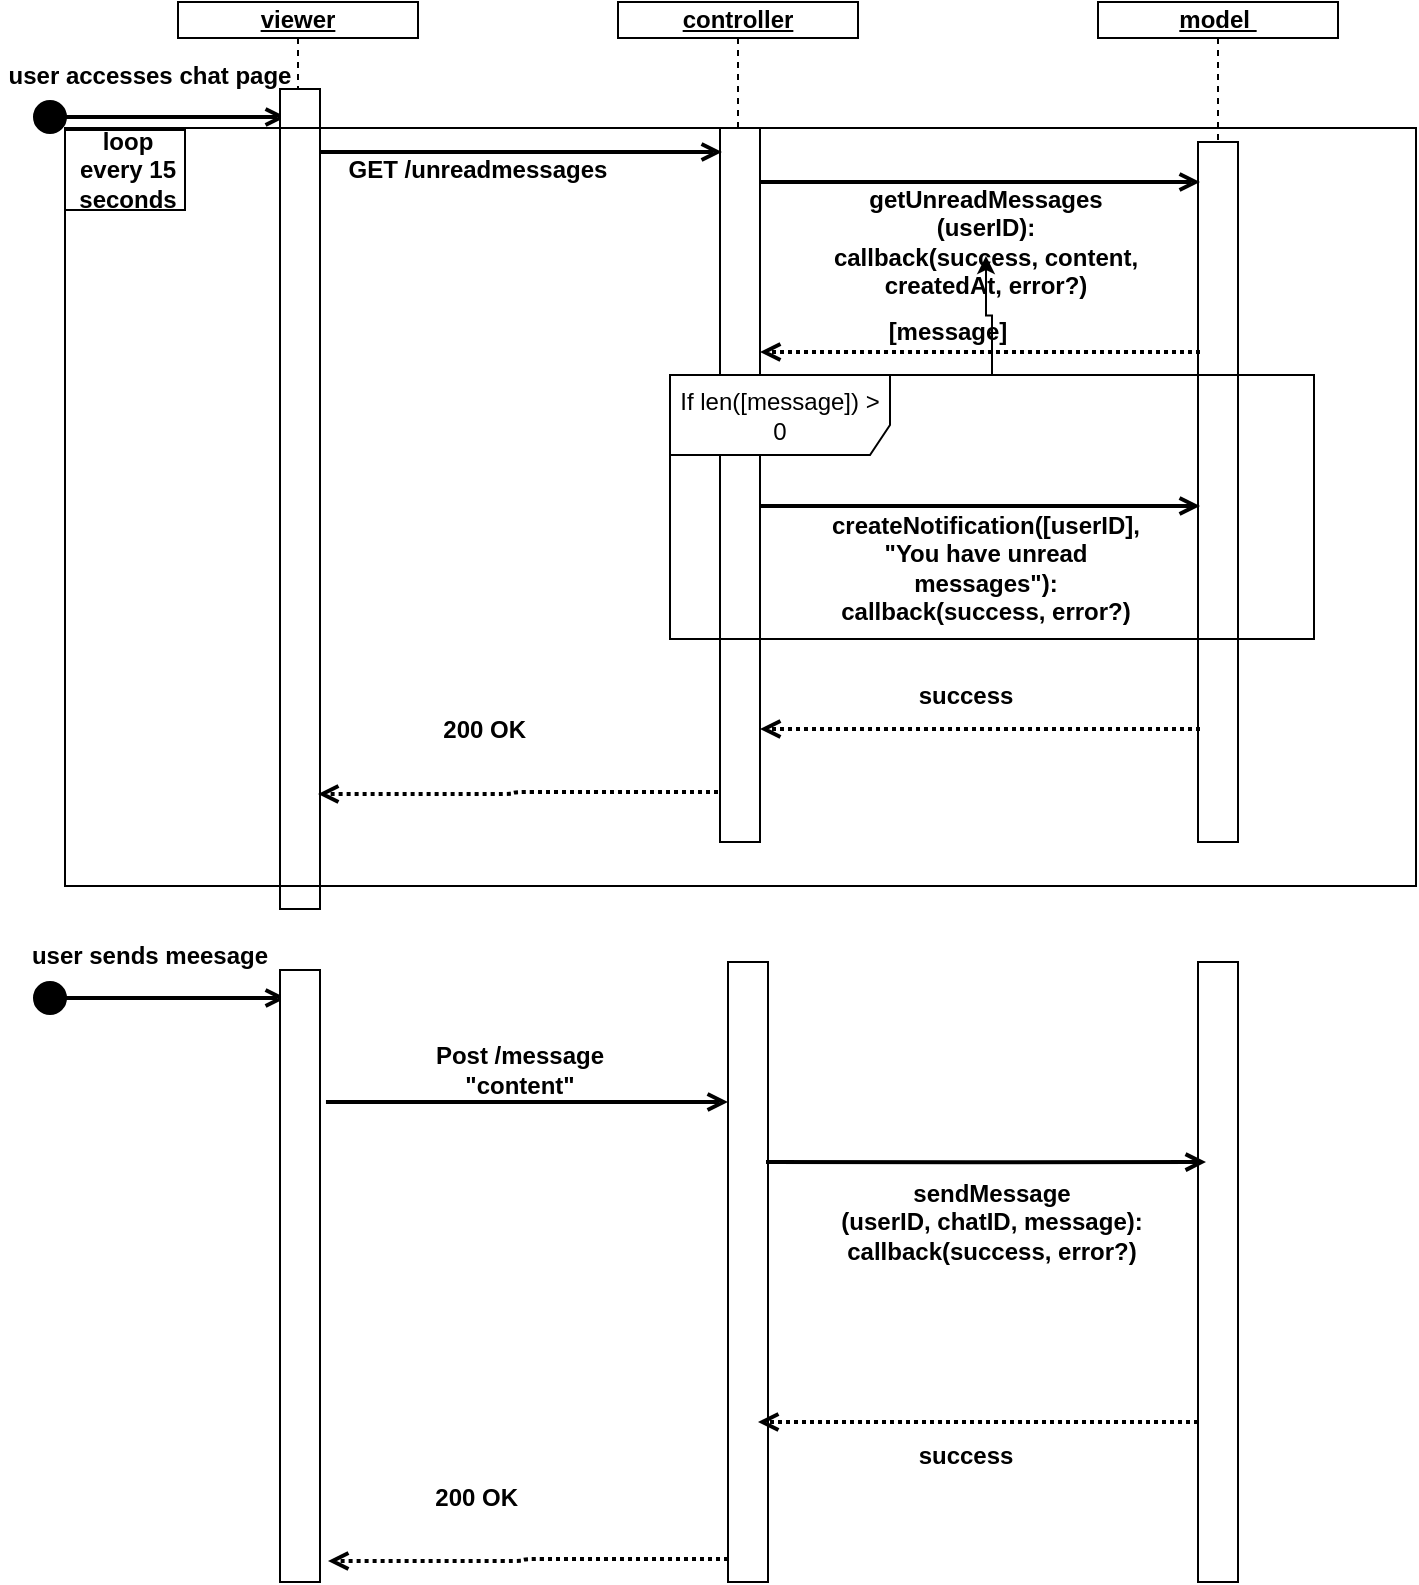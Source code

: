 <mxfile version="17.1.3" type="device"><diagram id="bLNHrJwJ8SVz2Z7P9luw" name="Page-1"><mxGraphModel dx="1185" dy="623" grid="1" gridSize="10" guides="1" tooltips="1" connect="1" arrows="1" fold="1" page="1" pageScale="1" pageWidth="827" pageHeight="1169" math="0" shadow="0"><root><mxCell id="0"/><mxCell id="1" parent="0"/><mxCell id="oMPtUSyyQIMmtV_xFCHo-13" style="shape=rect;fillColor=none;strokeColor=none;shadow=0;strokeWidth=1;opacity=100.0;gliffyId=22;" vertex="1" parent="1"><mxGeometry x="309" y="190" width="120" height="100" as="geometry"/></mxCell><mxCell id="oMPtUSyyQIMmtV_xFCHo-14" value="&lt;div style='width: 117.0px;height:auto;word-break: break-word;'&gt;&lt;div align=&quot;center&quot;&gt;&lt;span style=&quot;font-size: 12px; font-family: Arial; white-space: pre-wrap; font-weight: bold; text-decoration: underline; line-height: 14px; color: rgb(0, 0, 0);&quot;&gt;viewer&lt;/span&gt;&lt;/div&gt;&lt;/div&gt;" style="shape=rect;shadow=0;strokeWidth=1;fillColor=#FFFFFF;strokeColor=#000000;opacity=100.0;html=1;nl2Br=0;verticalAlign=top;align=center;spacingLeft=0.0;spacingRight=0;spacingTop=-5.0;spacingBottom=2;whiteSpace=wrap;gliffyId=23;" vertex="1" parent="oMPtUSyyQIMmtV_xFCHo-13"><mxGeometry width="120" height="18" as="geometry"/></mxCell><mxCell id="oMPtUSyyQIMmtV_xFCHo-15" style="shape=line;direction=south;dashed=1;shadow=0;strokeWidth=1;fillColor=#FFFFFF;strokeColor=#000000;opacity=100.0;gliffyId=25;" vertex="1" parent="oMPtUSyyQIMmtV_xFCHo-13"><mxGeometry y="18" width="120" height="82" as="geometry"/></mxCell><mxCell id="oMPtUSyyQIMmtV_xFCHo-16" style="shape=rect;fillColor=none;strokeColor=none;shadow=0;strokeWidth=1;opacity=100.0;gliffyId=18;" vertex="1" parent="1"><mxGeometry x="529" y="190" width="120" height="100" as="geometry"/></mxCell><mxCell id="oMPtUSyyQIMmtV_xFCHo-17" value="&lt;div style='width: 117.0px;height:auto;word-break: break-word;'&gt;&lt;div align=&quot;center&quot;&gt;&lt;span style=&quot;font-size: 12px; font-family: Arial; white-space: pre-wrap; font-weight: bold; text-decoration: underline; line-height: 14px; color: rgb(0, 0, 0);&quot;&gt;controller&lt;/span&gt;&lt;/div&gt;&lt;/div&gt;" style="shape=rect;shadow=0;strokeWidth=1;fillColor=#FFFFFF;strokeColor=#000000;opacity=100.0;html=1;nl2Br=0;verticalAlign=top;align=center;spacingLeft=0.0;spacingRight=0;spacingTop=-5.0;spacingBottom=2;whiteSpace=wrap;gliffyId=19;" vertex="1" parent="oMPtUSyyQIMmtV_xFCHo-16"><mxGeometry width="120" height="18" as="geometry"/></mxCell><mxCell id="oMPtUSyyQIMmtV_xFCHo-18" style="shape=line;direction=south;dashed=1;shadow=0;strokeWidth=1;fillColor=#FFFFFF;strokeColor=#000000;opacity=100.0;gliffyId=21;" vertex="1" parent="oMPtUSyyQIMmtV_xFCHo-16"><mxGeometry y="18" width="120" height="82" as="geometry"/></mxCell><mxCell id="oMPtUSyyQIMmtV_xFCHo-19" style="shape=rect;fillColor=none;strokeColor=none;shadow=0;strokeWidth=1;opacity=100.0;gliffyId=14;" vertex="1" parent="1"><mxGeometry x="769" y="190" width="120" height="100" as="geometry"/></mxCell><mxCell id="oMPtUSyyQIMmtV_xFCHo-20" value="&lt;div style='width: 117.0px;height:auto;word-break: break-word;'&gt;&lt;div align=&quot;center&quot;&gt;&lt;span style=&quot;font-size: 12px; font-family: Arial; white-space: pre-wrap; font-weight: bold; text-decoration: underline; line-height: 14px; color: rgb(0, 0, 0);&quot;&gt;model &lt;/span&gt;&lt;/div&gt;&lt;div align=&quot;center&quot;&gt;&lt;span style=&quot;font-size: 12px; font-family: Arial; white-space: pre-wrap; font-weight: bold; text-decoration: none; line-height: 14px; color: rgb(0, 0, 0);&quot;&gt;&lt;/span&gt;&lt;/div&gt;&lt;/div&gt;" style="shape=rect;shadow=0;strokeWidth=1;fillColor=#FFFFFF;strokeColor=#000000;opacity=100.0;html=1;nl2Br=0;verticalAlign=top;align=center;spacingLeft=0.0;spacingRight=0;spacingTop=-5.0;spacingBottom=2;whiteSpace=wrap;gliffyId=15;" vertex="1" parent="oMPtUSyyQIMmtV_xFCHo-19"><mxGeometry width="120" height="18" as="geometry"/></mxCell><mxCell id="oMPtUSyyQIMmtV_xFCHo-21" style="shape=line;direction=south;dashed=1;shadow=0;strokeWidth=1;fillColor=#FFFFFF;strokeColor=#000000;opacity=100.0;gliffyId=17;" vertex="1" parent="oMPtUSyyQIMmtV_xFCHo-19"><mxGeometry y="18" width="120" height="82" as="geometry"/></mxCell><mxCell id="oMPtUSyyQIMmtV_xFCHo-22" style="shape=ellipse;perimeter=ellipsePerimeter;shadow=0;strokeWidth=2;fillColor=#000000;strokeColor=#000000;opacity=100.0;gliffyId=13;" vertex="1" parent="1"><mxGeometry x="237.5" y="240" width="15" height="15" as="geometry"/></mxCell><mxCell id="oMPtUSyyQIMmtV_xFCHo-23" style="shape=filledEdge;strokeWidth=2;strokeColor=#000000;fillColor=none;startArrow=none;startFill=0;startSize=6;endArrow=open;endFill=0;endSize=6;rounded=1;gliffyId=12;edgeStyle=orthogonalEdgeStyle;" edge="1" parent="1" source="oMPtUSyyQIMmtV_xFCHo-22"><mxGeometry width="100" height="100" relative="1" as="geometry"><mxPoint x="363.01" y="247.5" as="targetPoint"/><Array as="points"><mxPoint x="252.5" y="247.5"/><mxPoint x="289.337" y="247.5"/><mxPoint x="326.173" y="247.5"/></Array></mxGeometry></mxCell><mxCell id="oMPtUSyyQIMmtV_xFCHo-24" value="&lt;div style=&quot;width: 147.0px ; height: auto ; word-break: break-word&quot;&gt;&lt;div align=&quot;center&quot;&gt;&lt;font face=&quot;arial&quot;&gt;&lt;span style=&quot;white-space: pre-wrap&quot;&gt;&lt;b&gt;user accesses chat page&lt;/b&gt;&lt;/span&gt;&lt;/font&gt;&lt;/div&gt;&lt;/div&gt;" style="text;html=1;nl2Br=0;html=1;nl2Br=0;verticalAlign=middle;align=center;spacingLeft=0.0;spacingRight=0;whiteSpace=wrap;gliffyId=11;" vertex="1" parent="1"><mxGeometry x="220" y="219.5" width="150" height="14" as="geometry"/></mxCell><mxCell id="oMPtUSyyQIMmtV_xFCHo-25" style="shape=rect;shadow=0;strokeWidth=1;fillColor=#ffffff;strokeColor=#000000;opacity=100.0;gliffyId=10;" vertex="1" parent="1"><mxGeometry x="360" y="233.5" width="20" height="410" as="geometry"/></mxCell><mxCell id="oMPtUSyyQIMmtV_xFCHo-26" style="shape=rect;shadow=0;strokeWidth=1;fillColor=#ffffff;strokeColor=#000000;opacity=100.0;gliffyId=9;" vertex="1" parent="1"><mxGeometry x="580" y="253" width="20" height="357" as="geometry"/></mxCell><mxCell id="oMPtUSyyQIMmtV_xFCHo-27" style="shape=rect;shadow=0;strokeWidth=1;fillColor=#ffffff;strokeColor=#000000;opacity=100.0;gliffyId=8;" vertex="1" parent="1"><mxGeometry x="819" y="260" width="20" height="350" as="geometry"/></mxCell><mxCell id="oMPtUSyyQIMmtV_xFCHo-28" style="shape=filledEdge;strokeWidth=2;strokeColor=#000000;fillColor=none;startArrow=none;startFill=0;startSize=6;endArrow=open;endFill=0;endSize=6;rounded=0;gliffyId=7;edgeStyle=orthogonalEdgeStyle;" edge="1" parent="1"><mxGeometry width="100" height="100" relative="1" as="geometry"><mxPoint x="379.978" y="265" as="sourcePoint"/><mxPoint x="581" y="265" as="targetPoint"/></mxGeometry></mxCell><mxCell id="oMPtUSyyQIMmtV_xFCHo-29" value="&lt;div style=&quot;width: 157.0px ; height: auto ; word-break: break-word&quot;&gt;&lt;div align=&quot;center&quot;&gt;&lt;span style=&quot;font-size: 12px ; font-family: &amp;#34;arial&amp;#34; ; white-space: pre-wrap ; font-weight: bold ; line-height: 14px ; color: rgb(0 , 0 , 0)&quot;&gt;GET /unreadmessages&lt;/span&gt;&lt;/div&gt;&lt;/div&gt;" style="text;html=1;nl2Br=0;html=1;nl2Br=0;verticalAlign=middle;align=center;spacingLeft=0.0;spacingRight=0;whiteSpace=wrap;gliffyId=6;" vertex="1" parent="1"><mxGeometry x="379" y="267" width="160" height="14" as="geometry"/></mxCell><mxCell id="oMPtUSyyQIMmtV_xFCHo-30" style="shape=filledEdge;strokeWidth=2;strokeColor=#000000;fillColor=none;startArrow=none;startFill=0;startSize=6;endArrow=open;endFill=0;endSize=6;rounded=1;gliffyId=5;edgeStyle=orthogonalEdgeStyle;" edge="1" parent="1"><mxGeometry width="100" height="100" relative="1" as="geometry"><mxPoint x="600" y="280" as="sourcePoint"/><mxPoint x="820" y="280" as="targetPoint"/><Array as="points"><mxPoint x="710" y="280"/></Array></mxGeometry></mxCell><mxCell id="oMPtUSyyQIMmtV_xFCHo-31" value="&lt;div style=&quot;width: 167.0px ; height: auto ; word-break: break-word&quot;&gt;&lt;div align=&quot;center&quot;&gt;&lt;span style=&quot;font-size: 12px ; font-family: &amp;#34;arial&amp;#34; ; white-space: pre-wrap ; font-weight: bold ; line-height: 14px ; color: rgb(0 , 0 , 0)&quot;&gt;getUnreadMessages&lt;/span&gt;&lt;/div&gt;&lt;div align=&quot;center&quot;&gt;&lt;span style=&quot;font-size: 12px ; font-family: &amp;#34;arial&amp;#34; ; white-space: pre-wrap ; font-weight: bold ; line-height: 14px ; color: rgb(0 , 0 , 0)&quot;&gt;(userID):&lt;/span&gt;&lt;/div&gt;&lt;div align=&quot;center&quot;&gt;&lt;span style=&quot;font-size: 12px ; font-family: &amp;#34;arial&amp;#34; ; white-space: pre-wrap ; font-weight: bold ; line-height: 14px ; color: rgb(0 , 0 , 0)&quot;&gt;callback(success, content, createdAt, error?)&lt;/span&gt;&lt;/div&gt;&lt;/div&gt;" style="text;html=1;nl2Br=0;html=1;nl2Br=0;verticalAlign=middle;align=center;spacingLeft=0.0;spacingRight=0;whiteSpace=wrap;gliffyId=4;" vertex="1" parent="1"><mxGeometry x="628" y="303" width="170" height="14" as="geometry"/></mxCell><mxCell id="oMPtUSyyQIMmtV_xFCHo-32" style="shape=filledEdge;strokeWidth=2;strokeColor=#000000;fillColor=none;startArrow=none;startFill=0;startSize=6;endArrow=open;endFill=0;endSize=6;rounded=1;dashed=1;fixDash=1;dashPattern=2.0 2.0;gliffyId=3;" edge="1" parent="1"><mxGeometry width="100" height="100" relative="1" as="geometry"><mxPoint x="600" y="365" as="targetPoint"/><mxPoint x="820" y="365" as="sourcePoint"/></mxGeometry></mxCell><mxCell id="oMPtUSyyQIMmtV_xFCHo-33" style="shape=filledEdge;strokeWidth=2;strokeColor=#000000;fillColor=none;startArrow=none;startFill=0;startSize=6;endArrow=open;endFill=0;endSize=6;rounded=1;dashed=1;fixDash=1;dashPattern=2.0 2.0;gliffyId=2;edgeStyle=orthogonalEdgeStyle;" edge="1" parent="1"><mxGeometry width="100" height="100" relative="1" as="geometry"><mxPoint x="579" y="585" as="sourcePoint"/><mxPoint x="379" y="586" as="targetPoint"/><Array as="points"><mxPoint x="476.485" y="585"/><mxPoint x="476.485" y="585.5"/></Array></mxGeometry></mxCell><mxCell id="oMPtUSyyQIMmtV_xFCHo-34" value="&lt;div style=&quot;width: 147.0px ; height: auto ; word-break: break-word&quot;&gt;&lt;div align=&quot;center&quot;&gt;&lt;span style=&quot;font-size: 12px ; font-family: &amp;#34;arial&amp;#34; ; white-space: pre-wrap ; font-weight: bold ; line-height: 14px ; color: rgb(0 , 0 , 0)&quot;&gt;200 OK &lt;/span&gt;&lt;/div&gt;&lt;/div&gt;" style="text;html=1;nl2Br=0;html=1;nl2Br=0;verticalAlign=middle;align=center;spacingLeft=0.0;spacingRight=0;whiteSpace=wrap;gliffyId=1;" vertex="1" parent="1"><mxGeometry x="389" y="540" width="150" height="28" as="geometry"/></mxCell><mxCell id="oMPtUSyyQIMmtV_xFCHo-35" value="&lt;div style=&quot;width: 147.0px ; height: auto ; word-break: break-word&quot;&gt;&lt;div align=&quot;center&quot;&gt;&lt;font face=&quot;arial&quot;&gt;&lt;span style=&quot;white-space: pre-wrap&quot;&gt;&lt;b&gt;[message]&lt;/b&gt;&lt;/span&gt;&lt;/font&gt;&lt;/div&gt;&lt;/div&gt;" style="text;html=1;nl2Br=0;html=1;nl2Br=0;verticalAlign=middle;align=center;spacingLeft=0.0;spacingRight=0;whiteSpace=wrap;gliffyId=30;" vertex="1" parent="1"><mxGeometry x="619" y="348" width="150" height="14" as="geometry"/></mxCell><mxCell id="oMPtUSyyQIMmtV_xFCHo-39" style="shape=rect;shadow=0;strokeWidth=1;fillColor=none;pointerEvents=0;strokeColor=#000000;opacity=100.0;gliffyId=46;" vertex="1" parent="1"><mxGeometry x="252.5" y="253" width="675.5" height="379" as="geometry"/></mxCell><mxCell id="oMPtUSyyQIMmtV_xFCHo-40" value="&lt;div style=&quot;width: 53.0px ; height: auto ; word-break: break-word&quot;&gt;&lt;div align=&quot;center&quot;&gt;&lt;span style=&quot;font-size: 12px ; font-family: &amp;#34;arial&amp;#34; ; white-space: pre-wrap ; font-weight: bold ; line-height: 14px ; color: rgb(0 , 0 , 0)&quot;&gt;loop every 15 seconds&lt;/span&gt;&lt;/div&gt;&lt;/div&gt;" style="shape=rect;shadow=0;strokeWidth=1;fillColor=#ffffff;strokeColor=#000000;opacity=100.0;html=1;nl2Br=0;verticalAlign=middle;align=center;spacingLeft=2.0;spacingRight=0;whiteSpace=wrap;gliffyId=48;" vertex="1" parent="1"><mxGeometry x="252.5" y="254" width="60" height="40" as="geometry"/></mxCell><mxCell id="oMPtUSyyQIMmtV_xFCHo-41" style="shape=ellipse;perimeter=ellipsePerimeter;shadow=0;strokeWidth=2;fillColor=#000000;strokeColor=#000000;opacity=100.0;gliffyId=13;" vertex="1" parent="1"><mxGeometry x="237.5" y="680.5" width="15" height="15" as="geometry"/></mxCell><mxCell id="oMPtUSyyQIMmtV_xFCHo-42" style="shape=filledEdge;strokeWidth=2;strokeColor=#000000;fillColor=none;startArrow=none;startFill=0;startSize=6;endArrow=open;endFill=0;endSize=6;rounded=1;gliffyId=12;edgeStyle=orthogonalEdgeStyle;" edge="1" parent="1" source="oMPtUSyyQIMmtV_xFCHo-41"><mxGeometry width="100" height="100" relative="1" as="geometry"><mxPoint x="363.01" y="688" as="targetPoint"/><Array as="points"><mxPoint x="252.5" y="688"/><mxPoint x="289.337" y="688"/><mxPoint x="326.173" y="688"/></Array></mxGeometry></mxCell><mxCell id="oMPtUSyyQIMmtV_xFCHo-43" value="&lt;div style=&quot;width: 147.0px ; height: auto ; word-break: break-word&quot;&gt;&lt;div align=&quot;center&quot;&gt;&lt;font face=&quot;arial&quot;&gt;&lt;span style=&quot;white-space: pre-wrap&quot;&gt;&lt;b&gt;user sends meesage&lt;/b&gt;&lt;/span&gt;&lt;/font&gt;&lt;/div&gt;&lt;/div&gt;" style="text;html=1;nl2Br=0;html=1;nl2Br=0;verticalAlign=middle;align=center;spacingLeft=0.0;spacingRight=0;whiteSpace=wrap;gliffyId=11;" vertex="1" parent="1"><mxGeometry x="220" y="660" width="150" height="14" as="geometry"/></mxCell><mxCell id="oMPtUSyyQIMmtV_xFCHo-44" value="" style="html=1;points=[];perimeter=orthogonalPerimeter;" vertex="1" parent="1"><mxGeometry x="360" y="674" width="20" height="306" as="geometry"/></mxCell><mxCell id="oMPtUSyyQIMmtV_xFCHo-45" value="" style="html=1;points=[];perimeter=orthogonalPerimeter;" vertex="1" parent="1"><mxGeometry x="584" y="670" width="20" height="310" as="geometry"/></mxCell><mxCell id="oMPtUSyyQIMmtV_xFCHo-46" value="" style="html=1;points=[];perimeter=orthogonalPerimeter;" vertex="1" parent="1"><mxGeometry x="819" y="670" width="20" height="310" as="geometry"/></mxCell><mxCell id="oMPtUSyyQIMmtV_xFCHo-47" value="&lt;div style=&quot;width: 157.0px ; height: auto ; word-break: break-word&quot;&gt;&lt;div align=&quot;center&quot;&gt;&lt;span style=&quot;font-size: 12px ; font-family: &amp;#34;arial&amp;#34; ; white-space: pre-wrap ; font-weight: bold ; line-height: 14px ; color: rgb(0 , 0 , 0)&quot;&gt;Post /message&lt;/span&gt;&lt;/div&gt;&lt;div align=&quot;center&quot;&gt;&lt;span style=&quot;font-size: 12px ; font-family: &amp;#34;arial&amp;#34; ; white-space: pre-wrap ; font-weight: bold ; line-height: 14px ; color: rgb(0 , 0 , 0)&quot;&gt;&quot;content&quot;&lt;/span&gt;&lt;/div&gt;&lt;/div&gt;" style="text;html=1;nl2Br=0;html=1;nl2Br=0;verticalAlign=middle;align=center;spacingLeft=0.0;spacingRight=0;whiteSpace=wrap;gliffyId=6;" vertex="1" parent="1"><mxGeometry x="400" y="717" width="160" height="14" as="geometry"/></mxCell><mxCell id="oMPtUSyyQIMmtV_xFCHo-48" style="shape=filledEdge;strokeWidth=2;strokeColor=#000000;fillColor=none;startArrow=none;startFill=0;startSize=6;endArrow=open;endFill=0;endSize=6;rounded=0;gliffyId=7;" edge="1" parent="1"><mxGeometry width="100" height="100" relative="1" as="geometry"><mxPoint x="382.978" y="740" as="sourcePoint"/><mxPoint x="584" y="740" as="targetPoint"/></mxGeometry></mxCell><mxCell id="oMPtUSyyQIMmtV_xFCHo-49" style="shape=filledEdge;strokeWidth=2;strokeColor=#000000;fillColor=none;startArrow=none;startFill=0;startSize=6;endArrow=open;endFill=0;endSize=6;rounded=1;gliffyId=5;edgeStyle=orthogonalEdgeStyle;" edge="1" parent="1"><mxGeometry width="100" height="100" relative="1" as="geometry"><mxPoint x="603" y="770.05" as="sourcePoint"/><mxPoint x="823" y="770.05" as="targetPoint"/><Array as="points"><mxPoint x="713" y="770.05"/></Array></mxGeometry></mxCell><mxCell id="oMPtUSyyQIMmtV_xFCHo-50" value="&lt;div style=&quot;width: 167.0px ; height: auto ; word-break: break-word&quot;&gt;&lt;div align=&quot;center&quot;&gt;&lt;span style=&quot;font-size: 12px ; font-family: &amp;#34;arial&amp;#34; ; white-space: pre-wrap ; font-weight: bold ; line-height: 14px ; color: rgb(0 , 0 , 0)&quot;&gt;sendMessage&lt;/span&gt;&lt;/div&gt;&lt;div align=&quot;center&quot;&gt;&lt;span style=&quot;font-size: 12px ; font-family: &amp;#34;arial&amp;#34; ; white-space: pre-wrap ; font-weight: bold ; line-height: 14px ; color: rgb(0 , 0 , 0)&quot;&gt;(userID, chatID, message):&lt;/span&gt;&lt;/div&gt;&lt;div align=&quot;center&quot;&gt;&lt;span style=&quot;font-size: 12px ; font-family: &amp;#34;arial&amp;#34; ; white-space: pre-wrap ; font-weight: bold ; line-height: 14px ; color: rgb(0 , 0 , 0)&quot;&gt;callback(success, error?)&lt;/span&gt;&lt;/div&gt;&lt;/div&gt;" style="text;html=1;nl2Br=0;html=1;nl2Br=0;verticalAlign=middle;align=center;spacingLeft=0.0;spacingRight=0;whiteSpace=wrap;gliffyId=4;" vertex="1" parent="1"><mxGeometry x="631" y="793.05" width="170" height="14" as="geometry"/></mxCell><mxCell id="oMPtUSyyQIMmtV_xFCHo-51" value="&lt;div style=&quot;width: 147.0px ; height: auto ; word-break: break-word&quot;&gt;&lt;div align=&quot;center&quot;&gt;&lt;font face=&quot;arial&quot;&gt;&lt;span style=&quot;white-space: pre-wrap&quot;&gt;&lt;b&gt;success&lt;/b&gt;&lt;/span&gt;&lt;/font&gt;&lt;/div&gt;&lt;/div&gt;" style="text;html=1;nl2Br=0;html=1;nl2Br=0;verticalAlign=middle;align=center;spacingLeft=0.0;spacingRight=0;whiteSpace=wrap;gliffyId=30;" vertex="1" parent="1"><mxGeometry x="628" y="910" width="150" height="14" as="geometry"/></mxCell><mxCell id="oMPtUSyyQIMmtV_xFCHo-52" style="shape=filledEdge;strokeWidth=2;strokeColor=#000000;fillColor=none;startArrow=none;startFill=0;startSize=6;endArrow=open;endFill=0;endSize=6;rounded=1;dashed=1;fixDash=1;dashPattern=2.0 2.0;gliffyId=3;" edge="1" parent="1"><mxGeometry width="100" height="100" relative="1" as="geometry"><mxPoint x="599" y="900" as="targetPoint"/><mxPoint x="819" y="900" as="sourcePoint"/></mxGeometry></mxCell><mxCell id="oMPtUSyyQIMmtV_xFCHo-53" style="shape=filledEdge;strokeWidth=2;strokeColor=#000000;fillColor=none;startArrow=none;startFill=0;startSize=6;endArrow=open;endFill=0;endSize=6;rounded=1;dashed=1;fixDash=1;dashPattern=2.0 2.0;gliffyId=2;edgeStyle=orthogonalEdgeStyle;" edge="1" parent="1"><mxGeometry width="100" height="100" relative="1" as="geometry"><mxPoint x="584" y="968.5" as="sourcePoint"/><mxPoint x="384" y="969.5" as="targetPoint"/><Array as="points"><mxPoint x="481.485" y="968.5"/><mxPoint x="481.485" y="969"/></Array></mxGeometry></mxCell><mxCell id="oMPtUSyyQIMmtV_xFCHo-54" value="&lt;div style=&quot;width: 147.0px ; height: auto ; word-break: break-word&quot;&gt;&lt;div align=&quot;center&quot;&gt;&lt;span style=&quot;font-size: 12px ; font-family: &amp;#34;arial&amp;#34; ; white-space: pre-wrap ; font-weight: bold ; line-height: 14px ; color: rgb(0 , 0 , 0)&quot;&gt;200 OK &lt;/span&gt;&lt;/div&gt;&lt;/div&gt;" style="text;html=1;nl2Br=0;html=1;nl2Br=0;verticalAlign=middle;align=center;spacingLeft=0.0;spacingRight=0;whiteSpace=wrap;gliffyId=1;" vertex="1" parent="1"><mxGeometry x="385" y="924" width="150" height="28" as="geometry"/></mxCell><mxCell id="oMPtUSyyQIMmtV_xFCHo-59" value="" style="edgeStyle=orthogonalEdgeStyle;rounded=0;orthogonalLoop=1;jettySize=auto;html=1;" edge="1" parent="1" source="oMPtUSyyQIMmtV_xFCHo-55" target="oMPtUSyyQIMmtV_xFCHo-31"><mxGeometry relative="1" as="geometry"/></mxCell><mxCell id="oMPtUSyyQIMmtV_xFCHo-55" value="If len([message]) &amp;gt; 0" style="shape=umlFrame;whiteSpace=wrap;html=1;width=110;height=40;" vertex="1" parent="1"><mxGeometry x="555" y="376.5" width="322" height="132" as="geometry"/></mxCell><mxCell id="oMPtUSyyQIMmtV_xFCHo-56" style="shape=filledEdge;strokeWidth=2;strokeColor=#000000;fillColor=none;startArrow=none;startFill=0;startSize=6;endArrow=open;endFill=0;endSize=6;rounded=1;gliffyId=5;edgeStyle=orthogonalEdgeStyle;" edge="1" parent="1"><mxGeometry width="100" height="100" relative="1" as="geometry"><mxPoint x="600" y="442" as="sourcePoint"/><mxPoint x="820" y="442" as="targetPoint"/><Array as="points"><mxPoint x="710" y="442"/></Array></mxGeometry></mxCell><mxCell id="oMPtUSyyQIMmtV_xFCHo-57" value="&lt;div style=&quot;width: 167.0px ; height: auto ; word-break: break-word&quot;&gt;&lt;div align=&quot;center&quot;&gt;&lt;font face=&quot;arial&quot;&gt;&lt;span style=&quot;white-space: pre-wrap&quot;&gt;&lt;b&gt;createNotification([userID], &quot;You have unread messages&quot;):&lt;/b&gt;&lt;/span&gt;&lt;/font&gt;&lt;/div&gt;&lt;div align=&quot;center&quot;&gt;&lt;font face=&quot;arial&quot;&gt;&lt;span style=&quot;white-space: pre-wrap&quot;&gt;&lt;b&gt;callback(success, error?)&lt;/b&gt;&lt;/span&gt;&lt;/font&gt;&lt;/div&gt;&lt;/div&gt;" style="text;html=1;nl2Br=0;html=1;nl2Br=0;verticalAlign=middle;align=center;spacingLeft=0.0;spacingRight=0;whiteSpace=wrap;gliffyId=4;" vertex="1" parent="1"><mxGeometry x="628" y="466" width="170" height="14" as="geometry"/></mxCell><mxCell id="oMPtUSyyQIMmtV_xFCHo-58" style="shape=filledEdge;strokeWidth=2;strokeColor=#000000;fillColor=none;startArrow=none;startFill=0;startSize=6;endArrow=open;endFill=0;endSize=6;rounded=1;dashed=1;fixDash=1;dashPattern=2.0 2.0;gliffyId=3;" edge="1" parent="1"><mxGeometry width="100" height="100" relative="1" as="geometry"><mxPoint x="600" y="553.5" as="targetPoint"/><mxPoint x="820" y="553.5" as="sourcePoint"/></mxGeometry></mxCell><mxCell id="oMPtUSyyQIMmtV_xFCHo-60" value="&lt;div style=&quot;width: 147.0px ; height: auto ; word-break: break-word&quot;&gt;&lt;div align=&quot;center&quot;&gt;&lt;font face=&quot;arial&quot;&gt;&lt;span style=&quot;white-space: pre-wrap&quot;&gt;&lt;b&gt;success&lt;/b&gt;&lt;/span&gt;&lt;/font&gt;&lt;/div&gt;&lt;/div&gt;" style="text;html=1;nl2Br=0;html=1;nl2Br=0;verticalAlign=middle;align=center;spacingLeft=0.0;spacingRight=0;whiteSpace=wrap;gliffyId=30;" vertex="1" parent="1"><mxGeometry x="628" y="530" width="150" height="14" as="geometry"/></mxCell></root></mxGraphModel></diagram></mxfile>